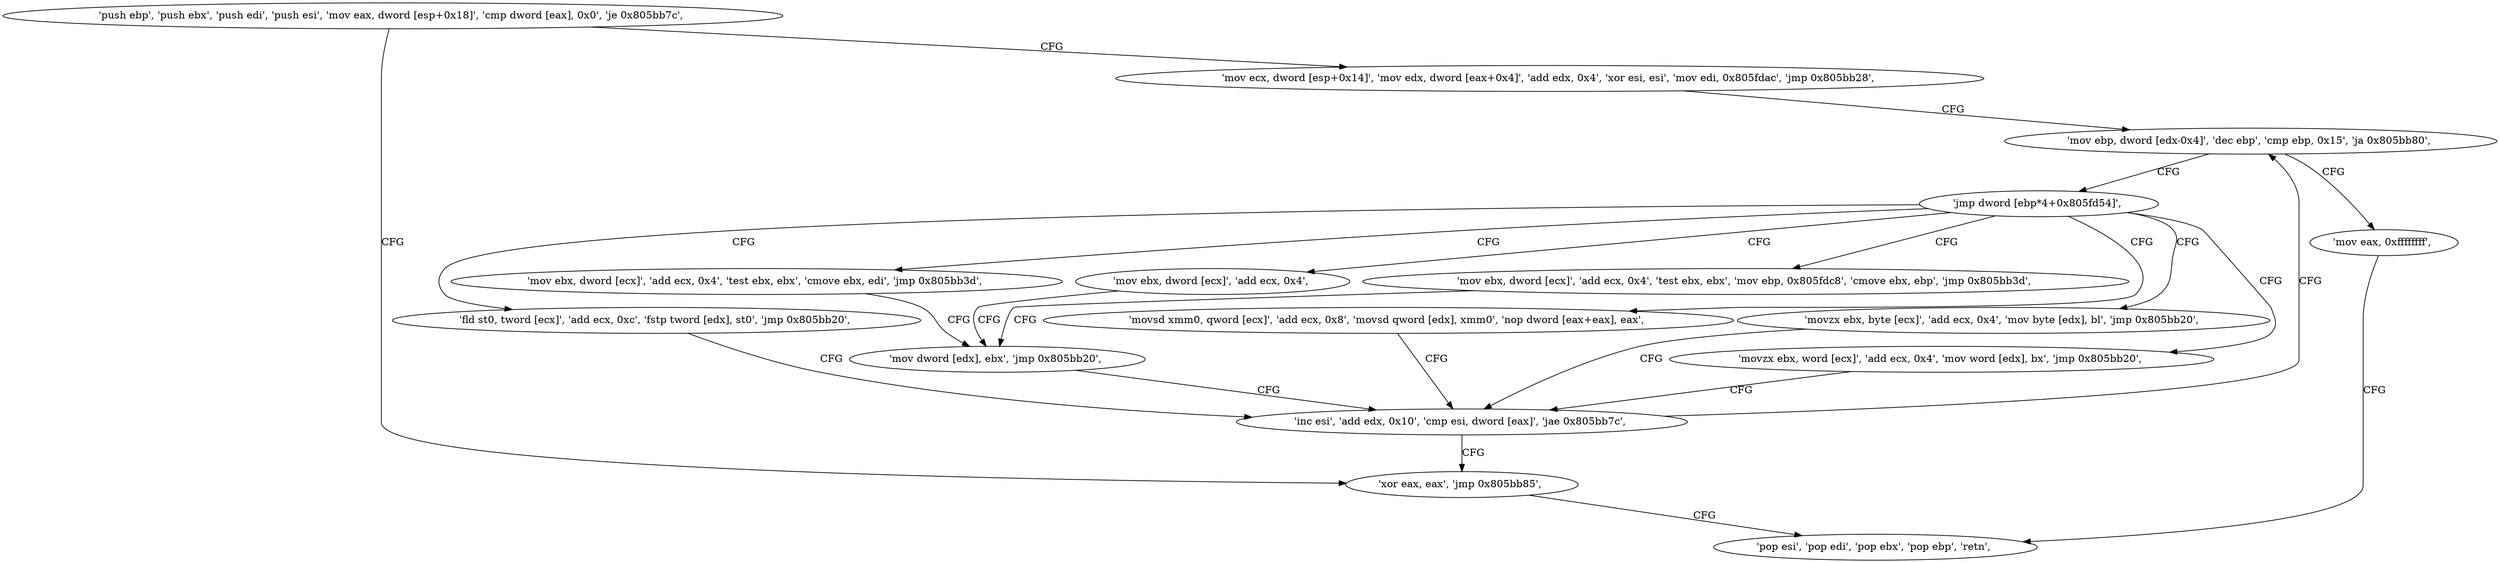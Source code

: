 digraph "func" {
"134593264" [label = "'push ebp', 'push ebx', 'push edi', 'push esi', 'mov eax, dword [esp+0x18]', 'cmp dword [eax], 0x0', 'je 0x805bb7c', " ]
"134593404" [label = "'xor eax, eax', 'jmp 0x805bb85', " ]
"134593277" [label = "'mov ecx, dword [esp+0x14]', 'mov edx, dword [eax+0x4]', 'add edx, 0x4', 'xor esi, esi', 'mov edi, 0x805fdac', 'jmp 0x805bb28', " ]
"134593413" [label = "'pop esi', 'pop edi', 'pop ebx', 'pop ebp', 'retn', " ]
"134593320" [label = "'mov ebp, dword [edx-0x4]', 'dec ebp', 'cmp ebp, 0x15', 'ja 0x805bb80', " ]
"134593408" [label = "'mov eax, 0xffffffff', " ]
"134593329" [label = "'jmp dword [ebp*4+0x805fd54]', " ]
"134593296" [label = "'movsd xmm0, qword [ecx]', 'add ecx, 0x8', 'movsd qword [edx], xmm0', 'nop dword [eax+eax], eax', " ]
"134593336" [label = "'mov ebx, dword [ecx]', 'add ecx, 0x4', " ]
"134593345" [label = "'movzx ebx, byte [ecx]', 'add ecx, 0x4', 'mov byte [edx], bl', 'jmp 0x805bb20', " ]
"134593355" [label = "'movzx ebx, word [ecx]', 'add ecx, 0x4', 'mov word [edx], bx', 'jmp 0x805bb20', " ]
"134593366" [label = "'fld st0, tword [ecx]', 'add ecx, 0xc', 'fstp tword [edx], st0', 'jmp 0x805bb20', " ]
"134593375" [label = "'mov ebx, dword [ecx]', 'add ecx, 0x4', 'test ebx, ebx', 'mov ebp, 0x805fdc8', 'cmove ebx, ebp', 'jmp 0x805bb3d', " ]
"134593392" [label = "'mov ebx, dword [ecx]', 'add ecx, 0x4', 'test ebx, ebx', 'cmove ebx, edi', 'jmp 0x805bb3d', " ]
"134593312" [label = "'inc esi', 'add edx, 0x10', 'cmp esi, dword [eax]', 'jae 0x805bb7c', " ]
"134593341" [label = "'mov dword [edx], ebx', 'jmp 0x805bb20', " ]
"134593264" -> "134593404" [ label = "CFG" ]
"134593264" -> "134593277" [ label = "CFG" ]
"134593404" -> "134593413" [ label = "CFG" ]
"134593277" -> "134593320" [ label = "CFG" ]
"134593320" -> "134593408" [ label = "CFG" ]
"134593320" -> "134593329" [ label = "CFG" ]
"134593408" -> "134593413" [ label = "CFG" ]
"134593329" -> "134593296" [ label = "CFG" ]
"134593329" -> "134593336" [ label = "CFG" ]
"134593329" -> "134593345" [ label = "CFG" ]
"134593329" -> "134593355" [ label = "CFG" ]
"134593329" -> "134593366" [ label = "CFG" ]
"134593329" -> "134593375" [ label = "CFG" ]
"134593329" -> "134593392" [ label = "CFG" ]
"134593296" -> "134593312" [ label = "CFG" ]
"134593336" -> "134593341" [ label = "CFG" ]
"134593345" -> "134593312" [ label = "CFG" ]
"134593355" -> "134593312" [ label = "CFG" ]
"134593366" -> "134593312" [ label = "CFG" ]
"134593375" -> "134593341" [ label = "CFG" ]
"134593392" -> "134593341" [ label = "CFG" ]
"134593312" -> "134593404" [ label = "CFG" ]
"134593312" -> "134593320" [ label = "CFG" ]
"134593341" -> "134593312" [ label = "CFG" ]
}
